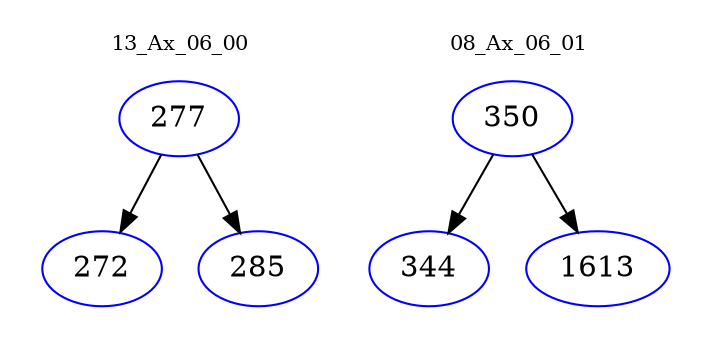 digraph{
subgraph cluster_0 {
color = white
label = "13_Ax_06_00";
fontsize=10;
T0_277 [label="277", color="blue"]
T0_277 -> T0_272 [color="black"]
T0_272 [label="272", color="blue"]
T0_277 -> T0_285 [color="black"]
T0_285 [label="285", color="blue"]
}
subgraph cluster_1 {
color = white
label = "08_Ax_06_01";
fontsize=10;
T1_350 [label="350", color="blue"]
T1_350 -> T1_344 [color="black"]
T1_344 [label="344", color="blue"]
T1_350 -> T1_1613 [color="black"]
T1_1613 [label="1613", color="blue"]
}
}

